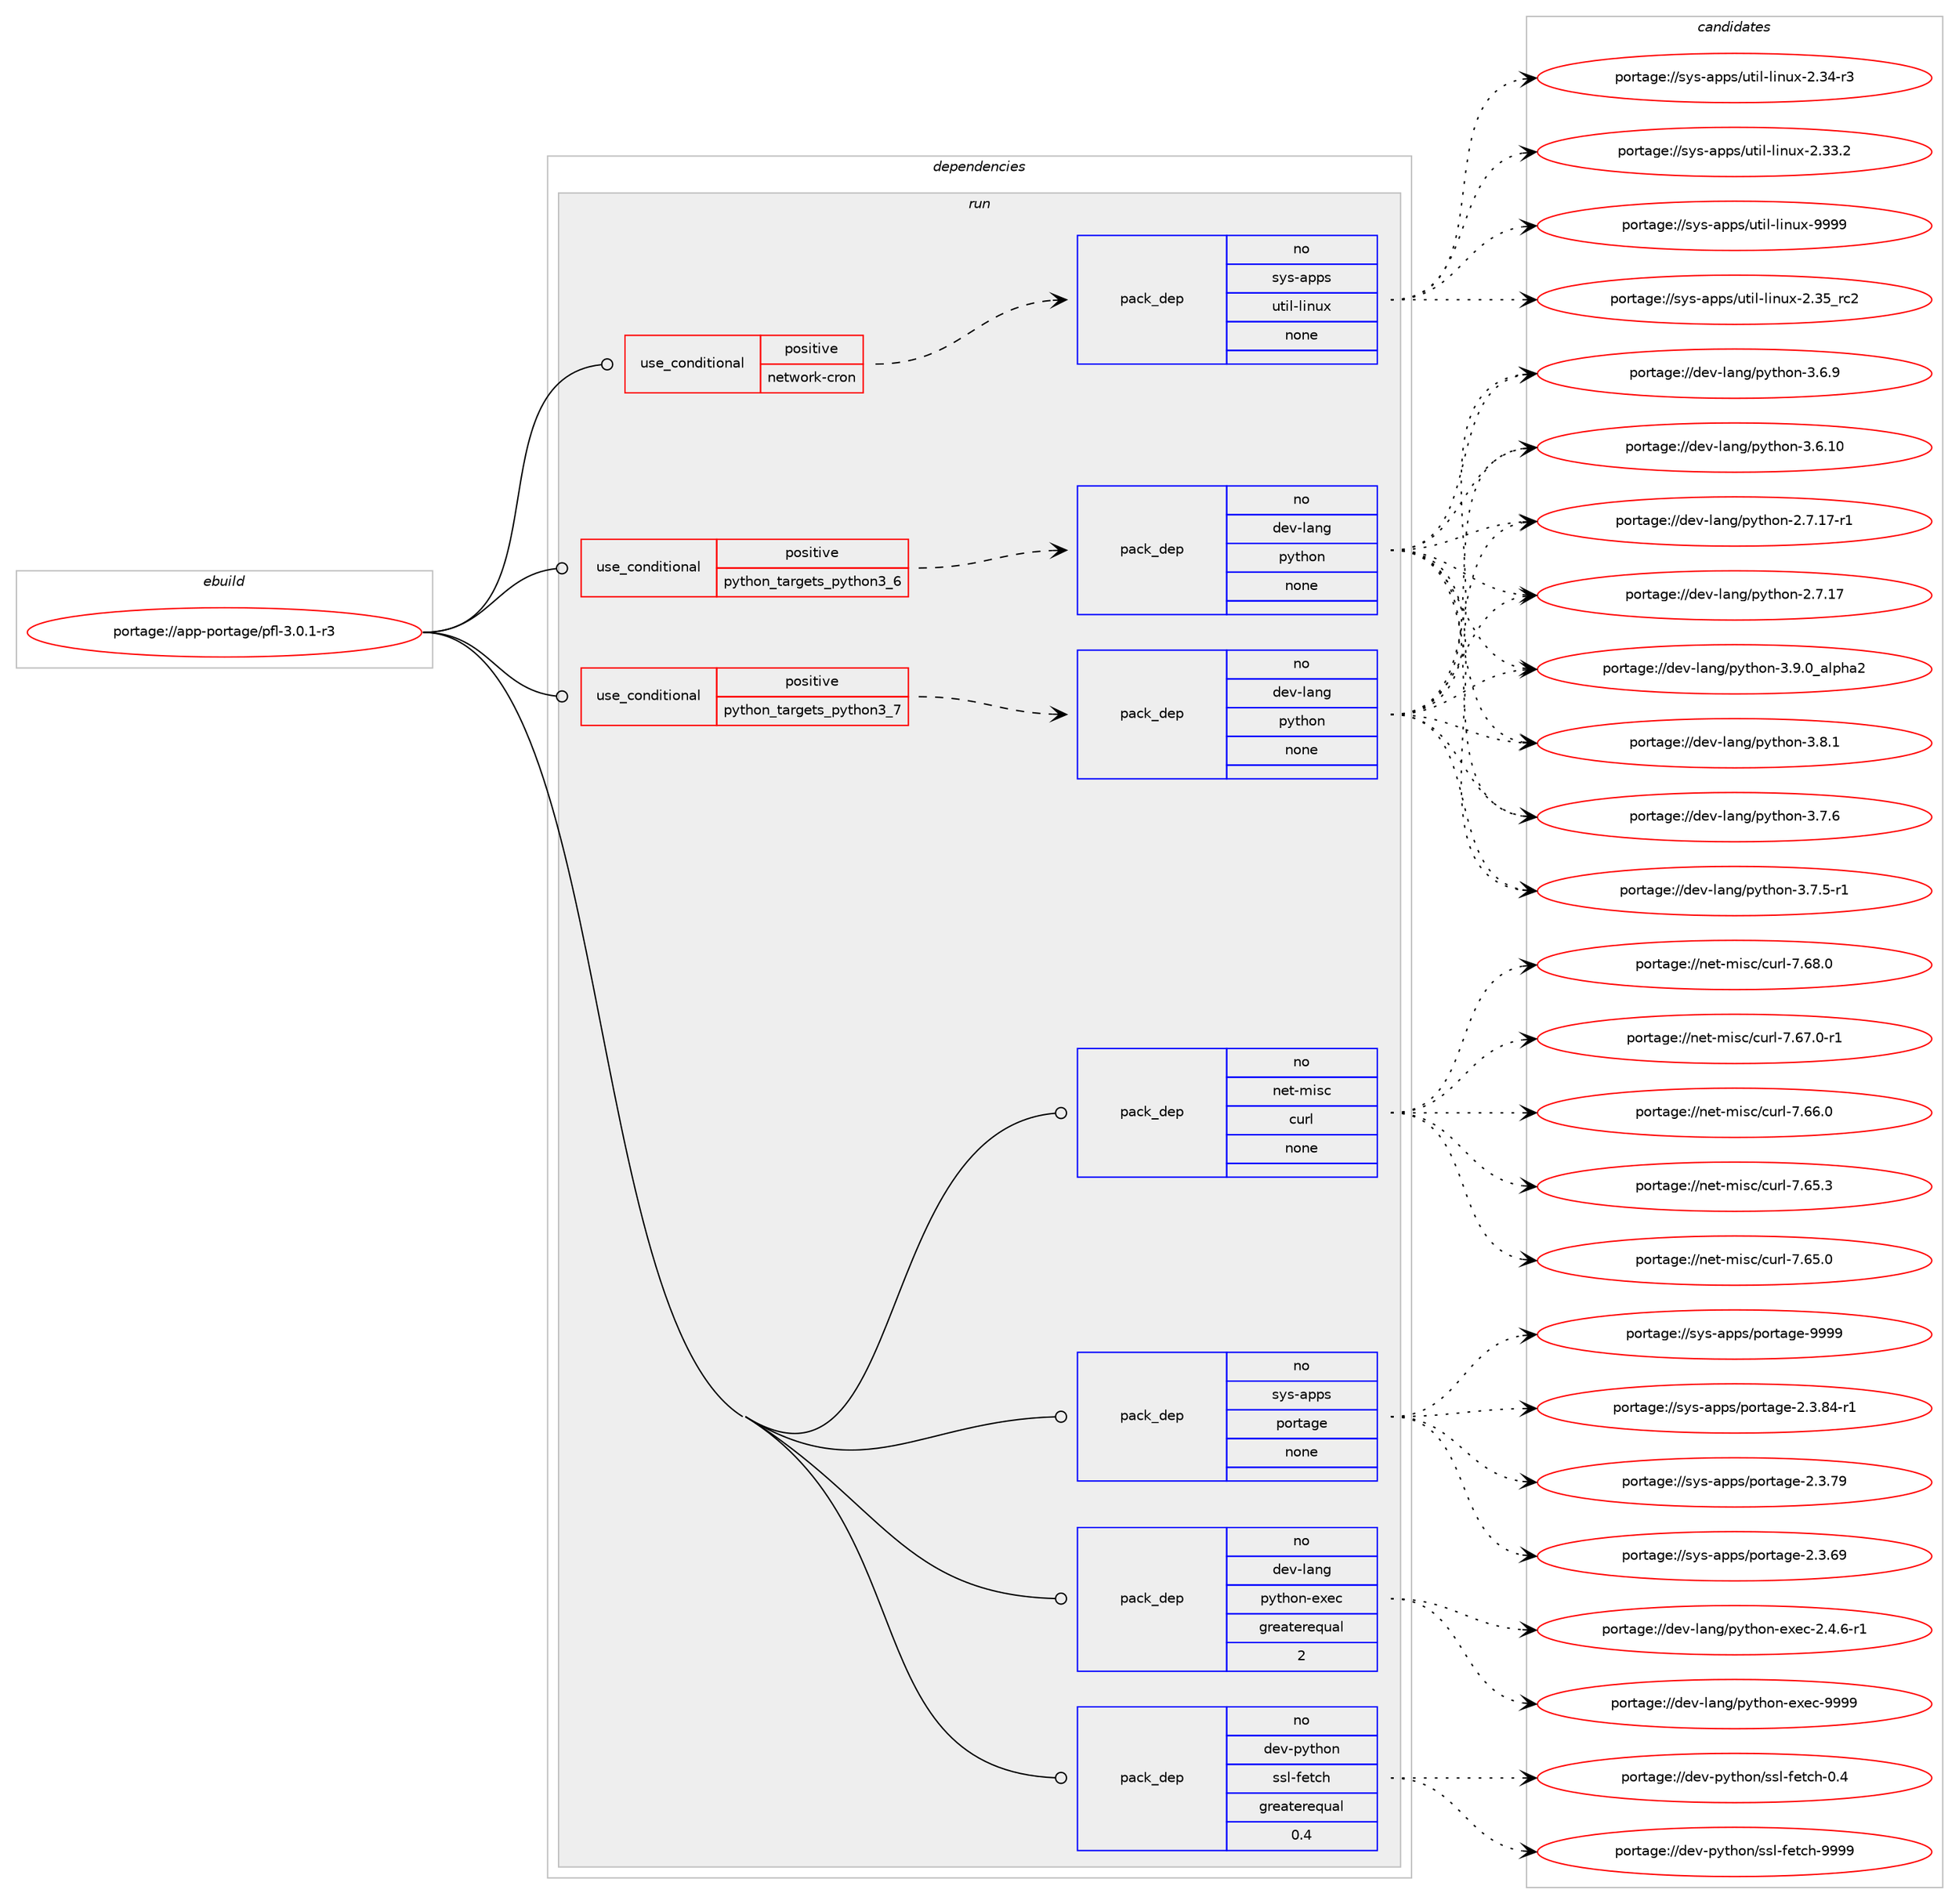 digraph prolog {

# *************
# Graph options
# *************

newrank=true;
concentrate=true;
compound=true;
graph [rankdir=LR,fontname=Helvetica,fontsize=10,ranksep=1.5];#, ranksep=2.5, nodesep=0.2];
edge  [arrowhead=vee];
node  [fontname=Helvetica,fontsize=10];

# **********
# The ebuild
# **********

subgraph cluster_leftcol {
color=gray;
rank=same;
label=<<i>ebuild</i>>;
id [label="portage://app-portage/pfl-3.0.1-r3", color=red, width=4, href="../app-portage/pfl-3.0.1-r3.svg"];
}

# ****************
# The dependencies
# ****************

subgraph cluster_midcol {
color=gray;
label=<<i>dependencies</i>>;
subgraph cluster_compile {
fillcolor="#eeeeee";
style=filled;
label=<<i>compile</i>>;
}
subgraph cluster_compileandrun {
fillcolor="#eeeeee";
style=filled;
label=<<i>compile and run</i>>;
}
subgraph cluster_run {
fillcolor="#eeeeee";
style=filled;
label=<<i>run</i>>;
subgraph cond141095 {
dependency601262 [label=<<TABLE BORDER="0" CELLBORDER="1" CELLSPACING="0" CELLPADDING="4"><TR><TD ROWSPAN="3" CELLPADDING="10">use_conditional</TD></TR><TR><TD>positive</TD></TR><TR><TD>network-cron</TD></TR></TABLE>>, shape=none, color=red];
subgraph pack452134 {
dependency601263 [label=<<TABLE BORDER="0" CELLBORDER="1" CELLSPACING="0" CELLPADDING="4" WIDTH="220"><TR><TD ROWSPAN="6" CELLPADDING="30">pack_dep</TD></TR><TR><TD WIDTH="110">no</TD></TR><TR><TD>sys-apps</TD></TR><TR><TD>util-linux</TD></TR><TR><TD>none</TD></TR><TR><TD></TD></TR></TABLE>>, shape=none, color=blue];
}
dependency601262:e -> dependency601263:w [weight=20,style="dashed",arrowhead="vee"];
}
id:e -> dependency601262:w [weight=20,style="solid",arrowhead="odot"];
subgraph cond141096 {
dependency601264 [label=<<TABLE BORDER="0" CELLBORDER="1" CELLSPACING="0" CELLPADDING="4"><TR><TD ROWSPAN="3" CELLPADDING="10">use_conditional</TD></TR><TR><TD>positive</TD></TR><TR><TD>python_targets_python3_6</TD></TR></TABLE>>, shape=none, color=red];
subgraph pack452135 {
dependency601265 [label=<<TABLE BORDER="0" CELLBORDER="1" CELLSPACING="0" CELLPADDING="4" WIDTH="220"><TR><TD ROWSPAN="6" CELLPADDING="30">pack_dep</TD></TR><TR><TD WIDTH="110">no</TD></TR><TR><TD>dev-lang</TD></TR><TR><TD>python</TD></TR><TR><TD>none</TD></TR><TR><TD></TD></TR></TABLE>>, shape=none, color=blue];
}
dependency601264:e -> dependency601265:w [weight=20,style="dashed",arrowhead="vee"];
}
id:e -> dependency601264:w [weight=20,style="solid",arrowhead="odot"];
subgraph cond141097 {
dependency601266 [label=<<TABLE BORDER="0" CELLBORDER="1" CELLSPACING="0" CELLPADDING="4"><TR><TD ROWSPAN="3" CELLPADDING="10">use_conditional</TD></TR><TR><TD>positive</TD></TR><TR><TD>python_targets_python3_7</TD></TR></TABLE>>, shape=none, color=red];
subgraph pack452136 {
dependency601267 [label=<<TABLE BORDER="0" CELLBORDER="1" CELLSPACING="0" CELLPADDING="4" WIDTH="220"><TR><TD ROWSPAN="6" CELLPADDING="30">pack_dep</TD></TR><TR><TD WIDTH="110">no</TD></TR><TR><TD>dev-lang</TD></TR><TR><TD>python</TD></TR><TR><TD>none</TD></TR><TR><TD></TD></TR></TABLE>>, shape=none, color=blue];
}
dependency601266:e -> dependency601267:w [weight=20,style="dashed",arrowhead="vee"];
}
id:e -> dependency601266:w [weight=20,style="solid",arrowhead="odot"];
subgraph pack452137 {
dependency601268 [label=<<TABLE BORDER="0" CELLBORDER="1" CELLSPACING="0" CELLPADDING="4" WIDTH="220"><TR><TD ROWSPAN="6" CELLPADDING="30">pack_dep</TD></TR><TR><TD WIDTH="110">no</TD></TR><TR><TD>dev-lang</TD></TR><TR><TD>python-exec</TD></TR><TR><TD>greaterequal</TD></TR><TR><TD>2</TD></TR></TABLE>>, shape=none, color=blue];
}
id:e -> dependency601268:w [weight=20,style="solid",arrowhead="odot"];
subgraph pack452138 {
dependency601269 [label=<<TABLE BORDER="0" CELLBORDER="1" CELLSPACING="0" CELLPADDING="4" WIDTH="220"><TR><TD ROWSPAN="6" CELLPADDING="30">pack_dep</TD></TR><TR><TD WIDTH="110">no</TD></TR><TR><TD>dev-python</TD></TR><TR><TD>ssl-fetch</TD></TR><TR><TD>greaterequal</TD></TR><TR><TD>0.4</TD></TR></TABLE>>, shape=none, color=blue];
}
id:e -> dependency601269:w [weight=20,style="solid",arrowhead="odot"];
subgraph pack452139 {
dependency601270 [label=<<TABLE BORDER="0" CELLBORDER="1" CELLSPACING="0" CELLPADDING="4" WIDTH="220"><TR><TD ROWSPAN="6" CELLPADDING="30">pack_dep</TD></TR><TR><TD WIDTH="110">no</TD></TR><TR><TD>net-misc</TD></TR><TR><TD>curl</TD></TR><TR><TD>none</TD></TR><TR><TD></TD></TR></TABLE>>, shape=none, color=blue];
}
id:e -> dependency601270:w [weight=20,style="solid",arrowhead="odot"];
subgraph pack452140 {
dependency601271 [label=<<TABLE BORDER="0" CELLBORDER="1" CELLSPACING="0" CELLPADDING="4" WIDTH="220"><TR><TD ROWSPAN="6" CELLPADDING="30">pack_dep</TD></TR><TR><TD WIDTH="110">no</TD></TR><TR><TD>sys-apps</TD></TR><TR><TD>portage</TD></TR><TR><TD>none</TD></TR><TR><TD></TD></TR></TABLE>>, shape=none, color=blue];
}
id:e -> dependency601271:w [weight=20,style="solid",arrowhead="odot"];
}
}

# **************
# The candidates
# **************

subgraph cluster_choices {
rank=same;
color=gray;
label=<<i>candidates</i>>;

subgraph choice452134 {
color=black;
nodesep=1;
choice115121115459711211211547117116105108451081051101171204557575757 [label="portage://sys-apps/util-linux-9999", color=red, width=4,href="../sys-apps/util-linux-9999.svg"];
choice115121115459711211211547117116105108451081051101171204550465153951149950 [label="portage://sys-apps/util-linux-2.35_rc2", color=red, width=4,href="../sys-apps/util-linux-2.35_rc2.svg"];
choice1151211154597112112115471171161051084510810511011712045504651524511451 [label="portage://sys-apps/util-linux-2.34-r3", color=red, width=4,href="../sys-apps/util-linux-2.34-r3.svg"];
choice1151211154597112112115471171161051084510810511011712045504651514650 [label="portage://sys-apps/util-linux-2.33.2", color=red, width=4,href="../sys-apps/util-linux-2.33.2.svg"];
dependency601263:e -> choice115121115459711211211547117116105108451081051101171204557575757:w [style=dotted,weight="100"];
dependency601263:e -> choice115121115459711211211547117116105108451081051101171204550465153951149950:w [style=dotted,weight="100"];
dependency601263:e -> choice1151211154597112112115471171161051084510810511011712045504651524511451:w [style=dotted,weight="100"];
dependency601263:e -> choice1151211154597112112115471171161051084510810511011712045504651514650:w [style=dotted,weight="100"];
}
subgraph choice452135 {
color=black;
nodesep=1;
choice10010111845108971101034711212111610411111045514657464895971081121049750 [label="portage://dev-lang/python-3.9.0_alpha2", color=red, width=4,href="../dev-lang/python-3.9.0_alpha2.svg"];
choice100101118451089711010347112121116104111110455146564649 [label="portage://dev-lang/python-3.8.1", color=red, width=4,href="../dev-lang/python-3.8.1.svg"];
choice100101118451089711010347112121116104111110455146554654 [label="portage://dev-lang/python-3.7.6", color=red, width=4,href="../dev-lang/python-3.7.6.svg"];
choice1001011184510897110103471121211161041111104551465546534511449 [label="portage://dev-lang/python-3.7.5-r1", color=red, width=4,href="../dev-lang/python-3.7.5-r1.svg"];
choice100101118451089711010347112121116104111110455146544657 [label="portage://dev-lang/python-3.6.9", color=red, width=4,href="../dev-lang/python-3.6.9.svg"];
choice10010111845108971101034711212111610411111045514654464948 [label="portage://dev-lang/python-3.6.10", color=red, width=4,href="../dev-lang/python-3.6.10.svg"];
choice100101118451089711010347112121116104111110455046554649554511449 [label="portage://dev-lang/python-2.7.17-r1", color=red, width=4,href="../dev-lang/python-2.7.17-r1.svg"];
choice10010111845108971101034711212111610411111045504655464955 [label="portage://dev-lang/python-2.7.17", color=red, width=4,href="../dev-lang/python-2.7.17.svg"];
dependency601265:e -> choice10010111845108971101034711212111610411111045514657464895971081121049750:w [style=dotted,weight="100"];
dependency601265:e -> choice100101118451089711010347112121116104111110455146564649:w [style=dotted,weight="100"];
dependency601265:e -> choice100101118451089711010347112121116104111110455146554654:w [style=dotted,weight="100"];
dependency601265:e -> choice1001011184510897110103471121211161041111104551465546534511449:w [style=dotted,weight="100"];
dependency601265:e -> choice100101118451089711010347112121116104111110455146544657:w [style=dotted,weight="100"];
dependency601265:e -> choice10010111845108971101034711212111610411111045514654464948:w [style=dotted,weight="100"];
dependency601265:e -> choice100101118451089711010347112121116104111110455046554649554511449:w [style=dotted,weight="100"];
dependency601265:e -> choice10010111845108971101034711212111610411111045504655464955:w [style=dotted,weight="100"];
}
subgraph choice452136 {
color=black;
nodesep=1;
choice10010111845108971101034711212111610411111045514657464895971081121049750 [label="portage://dev-lang/python-3.9.0_alpha2", color=red, width=4,href="../dev-lang/python-3.9.0_alpha2.svg"];
choice100101118451089711010347112121116104111110455146564649 [label="portage://dev-lang/python-3.8.1", color=red, width=4,href="../dev-lang/python-3.8.1.svg"];
choice100101118451089711010347112121116104111110455146554654 [label="portage://dev-lang/python-3.7.6", color=red, width=4,href="../dev-lang/python-3.7.6.svg"];
choice1001011184510897110103471121211161041111104551465546534511449 [label="portage://dev-lang/python-3.7.5-r1", color=red, width=4,href="../dev-lang/python-3.7.5-r1.svg"];
choice100101118451089711010347112121116104111110455146544657 [label="portage://dev-lang/python-3.6.9", color=red, width=4,href="../dev-lang/python-3.6.9.svg"];
choice10010111845108971101034711212111610411111045514654464948 [label="portage://dev-lang/python-3.6.10", color=red, width=4,href="../dev-lang/python-3.6.10.svg"];
choice100101118451089711010347112121116104111110455046554649554511449 [label="portage://dev-lang/python-2.7.17-r1", color=red, width=4,href="../dev-lang/python-2.7.17-r1.svg"];
choice10010111845108971101034711212111610411111045504655464955 [label="portage://dev-lang/python-2.7.17", color=red, width=4,href="../dev-lang/python-2.7.17.svg"];
dependency601267:e -> choice10010111845108971101034711212111610411111045514657464895971081121049750:w [style=dotted,weight="100"];
dependency601267:e -> choice100101118451089711010347112121116104111110455146564649:w [style=dotted,weight="100"];
dependency601267:e -> choice100101118451089711010347112121116104111110455146554654:w [style=dotted,weight="100"];
dependency601267:e -> choice1001011184510897110103471121211161041111104551465546534511449:w [style=dotted,weight="100"];
dependency601267:e -> choice100101118451089711010347112121116104111110455146544657:w [style=dotted,weight="100"];
dependency601267:e -> choice10010111845108971101034711212111610411111045514654464948:w [style=dotted,weight="100"];
dependency601267:e -> choice100101118451089711010347112121116104111110455046554649554511449:w [style=dotted,weight="100"];
dependency601267:e -> choice10010111845108971101034711212111610411111045504655464955:w [style=dotted,weight="100"];
}
subgraph choice452137 {
color=black;
nodesep=1;
choice10010111845108971101034711212111610411111045101120101994557575757 [label="portage://dev-lang/python-exec-9999", color=red, width=4,href="../dev-lang/python-exec-9999.svg"];
choice10010111845108971101034711212111610411111045101120101994550465246544511449 [label="portage://dev-lang/python-exec-2.4.6-r1", color=red, width=4,href="../dev-lang/python-exec-2.4.6-r1.svg"];
dependency601268:e -> choice10010111845108971101034711212111610411111045101120101994557575757:w [style=dotted,weight="100"];
dependency601268:e -> choice10010111845108971101034711212111610411111045101120101994550465246544511449:w [style=dotted,weight="100"];
}
subgraph choice452138 {
color=black;
nodesep=1;
choice100101118451121211161041111104711511510845102101116991044557575757 [label="portage://dev-python/ssl-fetch-9999", color=red, width=4,href="../dev-python/ssl-fetch-9999.svg"];
choice1001011184511212111610411111047115115108451021011169910445484652 [label="portage://dev-python/ssl-fetch-0.4", color=red, width=4,href="../dev-python/ssl-fetch-0.4.svg"];
dependency601269:e -> choice100101118451121211161041111104711511510845102101116991044557575757:w [style=dotted,weight="100"];
dependency601269:e -> choice1001011184511212111610411111047115115108451021011169910445484652:w [style=dotted,weight="100"];
}
subgraph choice452139 {
color=black;
nodesep=1;
choice1101011164510910511599479911711410845554654564648 [label="portage://net-misc/curl-7.68.0", color=red, width=4,href="../net-misc/curl-7.68.0.svg"];
choice11010111645109105115994799117114108455546545546484511449 [label="portage://net-misc/curl-7.67.0-r1", color=red, width=4,href="../net-misc/curl-7.67.0-r1.svg"];
choice1101011164510910511599479911711410845554654544648 [label="portage://net-misc/curl-7.66.0", color=red, width=4,href="../net-misc/curl-7.66.0.svg"];
choice1101011164510910511599479911711410845554654534651 [label="portage://net-misc/curl-7.65.3", color=red, width=4,href="../net-misc/curl-7.65.3.svg"];
choice1101011164510910511599479911711410845554654534648 [label="portage://net-misc/curl-7.65.0", color=red, width=4,href="../net-misc/curl-7.65.0.svg"];
dependency601270:e -> choice1101011164510910511599479911711410845554654564648:w [style=dotted,weight="100"];
dependency601270:e -> choice11010111645109105115994799117114108455546545546484511449:w [style=dotted,weight="100"];
dependency601270:e -> choice1101011164510910511599479911711410845554654544648:w [style=dotted,weight="100"];
dependency601270:e -> choice1101011164510910511599479911711410845554654534651:w [style=dotted,weight="100"];
dependency601270:e -> choice1101011164510910511599479911711410845554654534648:w [style=dotted,weight="100"];
}
subgraph choice452140 {
color=black;
nodesep=1;
choice115121115459711211211547112111114116971031014557575757 [label="portage://sys-apps/portage-9999", color=red, width=4,href="../sys-apps/portage-9999.svg"];
choice11512111545971121121154711211111411697103101455046514656524511449 [label="portage://sys-apps/portage-2.3.84-r1", color=red, width=4,href="../sys-apps/portage-2.3.84-r1.svg"];
choice1151211154597112112115471121111141169710310145504651465557 [label="portage://sys-apps/portage-2.3.79", color=red, width=4,href="../sys-apps/portage-2.3.79.svg"];
choice1151211154597112112115471121111141169710310145504651465457 [label="portage://sys-apps/portage-2.3.69", color=red, width=4,href="../sys-apps/portage-2.3.69.svg"];
dependency601271:e -> choice115121115459711211211547112111114116971031014557575757:w [style=dotted,weight="100"];
dependency601271:e -> choice11512111545971121121154711211111411697103101455046514656524511449:w [style=dotted,weight="100"];
dependency601271:e -> choice1151211154597112112115471121111141169710310145504651465557:w [style=dotted,weight="100"];
dependency601271:e -> choice1151211154597112112115471121111141169710310145504651465457:w [style=dotted,weight="100"];
}
}

}
